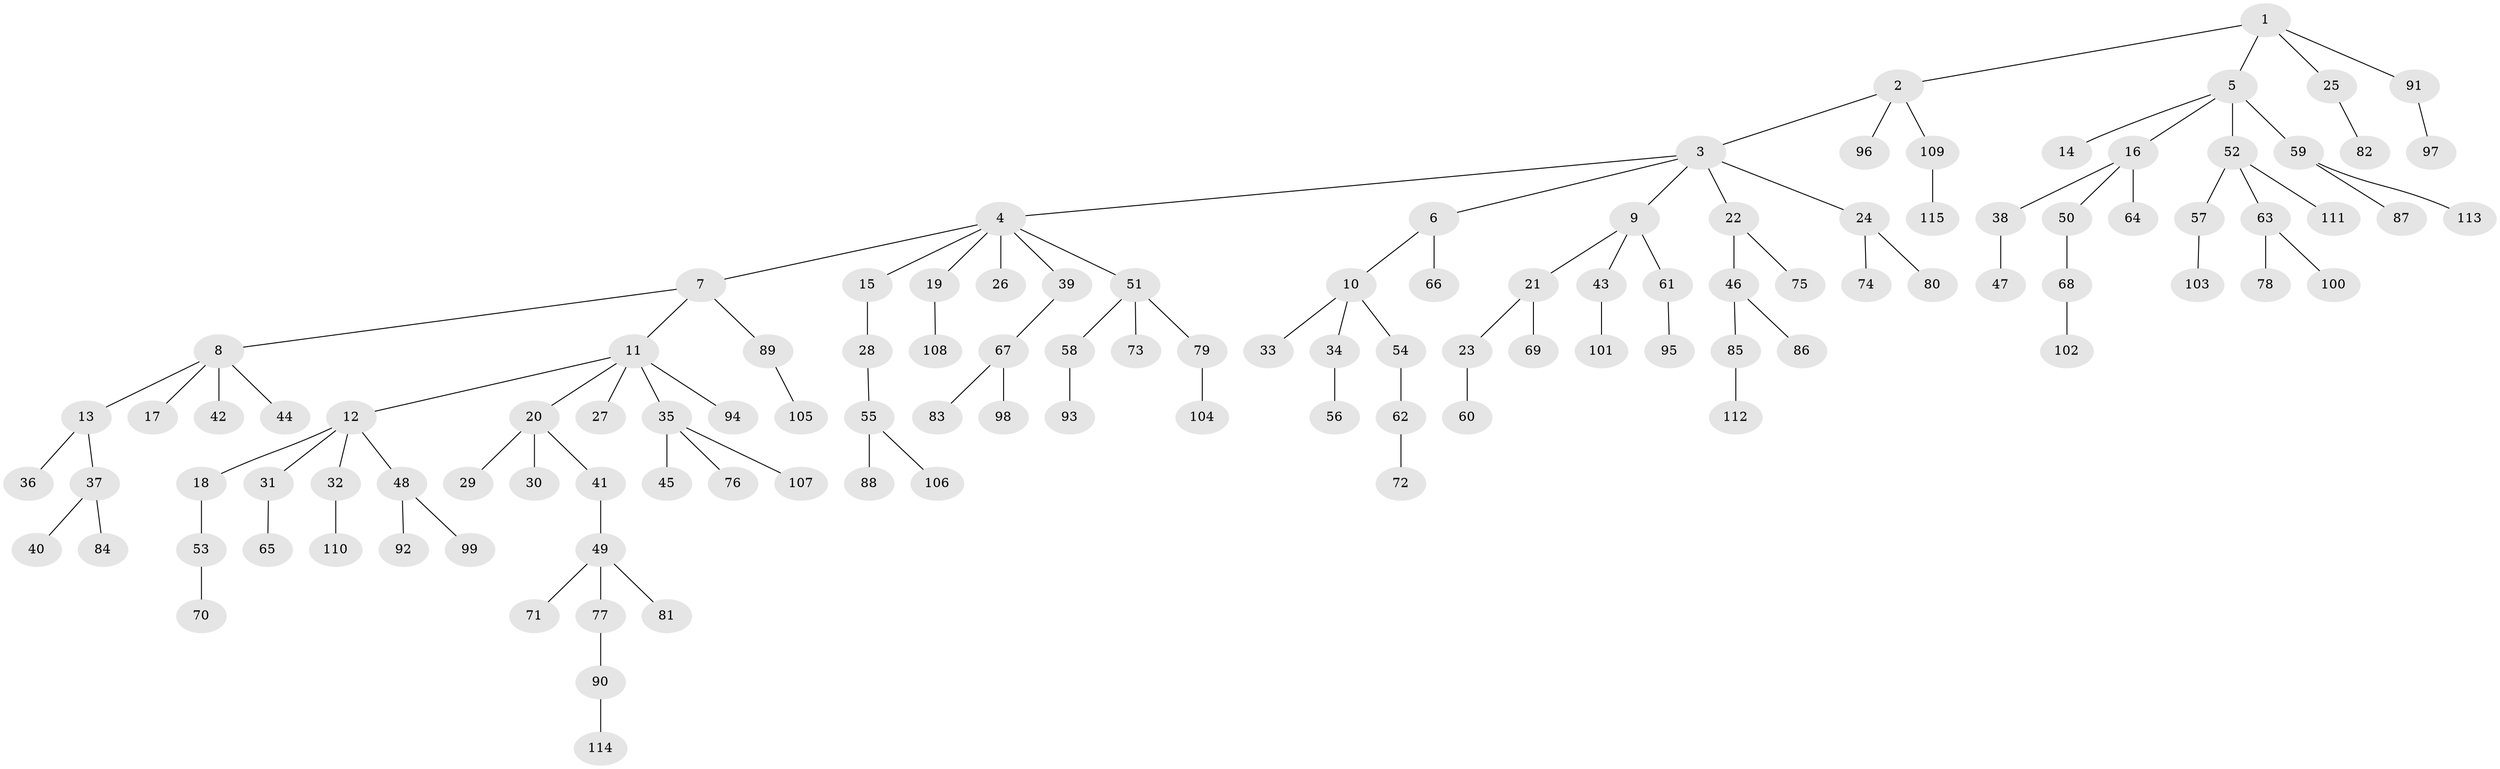// Generated by graph-tools (version 1.1) at 2025/26/03/09/25 03:26:22]
// undirected, 115 vertices, 114 edges
graph export_dot {
graph [start="1"]
  node [color=gray90,style=filled];
  1;
  2;
  3;
  4;
  5;
  6;
  7;
  8;
  9;
  10;
  11;
  12;
  13;
  14;
  15;
  16;
  17;
  18;
  19;
  20;
  21;
  22;
  23;
  24;
  25;
  26;
  27;
  28;
  29;
  30;
  31;
  32;
  33;
  34;
  35;
  36;
  37;
  38;
  39;
  40;
  41;
  42;
  43;
  44;
  45;
  46;
  47;
  48;
  49;
  50;
  51;
  52;
  53;
  54;
  55;
  56;
  57;
  58;
  59;
  60;
  61;
  62;
  63;
  64;
  65;
  66;
  67;
  68;
  69;
  70;
  71;
  72;
  73;
  74;
  75;
  76;
  77;
  78;
  79;
  80;
  81;
  82;
  83;
  84;
  85;
  86;
  87;
  88;
  89;
  90;
  91;
  92;
  93;
  94;
  95;
  96;
  97;
  98;
  99;
  100;
  101;
  102;
  103;
  104;
  105;
  106;
  107;
  108;
  109;
  110;
  111;
  112;
  113;
  114;
  115;
  1 -- 2;
  1 -- 5;
  1 -- 25;
  1 -- 91;
  2 -- 3;
  2 -- 96;
  2 -- 109;
  3 -- 4;
  3 -- 6;
  3 -- 9;
  3 -- 22;
  3 -- 24;
  4 -- 7;
  4 -- 15;
  4 -- 19;
  4 -- 26;
  4 -- 39;
  4 -- 51;
  5 -- 14;
  5 -- 16;
  5 -- 52;
  5 -- 59;
  6 -- 10;
  6 -- 66;
  7 -- 8;
  7 -- 11;
  7 -- 89;
  8 -- 13;
  8 -- 17;
  8 -- 42;
  8 -- 44;
  9 -- 21;
  9 -- 43;
  9 -- 61;
  10 -- 33;
  10 -- 34;
  10 -- 54;
  11 -- 12;
  11 -- 20;
  11 -- 27;
  11 -- 35;
  11 -- 94;
  12 -- 18;
  12 -- 31;
  12 -- 32;
  12 -- 48;
  13 -- 36;
  13 -- 37;
  15 -- 28;
  16 -- 38;
  16 -- 50;
  16 -- 64;
  18 -- 53;
  19 -- 108;
  20 -- 29;
  20 -- 30;
  20 -- 41;
  21 -- 23;
  21 -- 69;
  22 -- 46;
  22 -- 75;
  23 -- 60;
  24 -- 74;
  24 -- 80;
  25 -- 82;
  28 -- 55;
  31 -- 65;
  32 -- 110;
  34 -- 56;
  35 -- 45;
  35 -- 76;
  35 -- 107;
  37 -- 40;
  37 -- 84;
  38 -- 47;
  39 -- 67;
  41 -- 49;
  43 -- 101;
  46 -- 85;
  46 -- 86;
  48 -- 92;
  48 -- 99;
  49 -- 71;
  49 -- 77;
  49 -- 81;
  50 -- 68;
  51 -- 58;
  51 -- 73;
  51 -- 79;
  52 -- 57;
  52 -- 63;
  52 -- 111;
  53 -- 70;
  54 -- 62;
  55 -- 88;
  55 -- 106;
  57 -- 103;
  58 -- 93;
  59 -- 87;
  59 -- 113;
  61 -- 95;
  62 -- 72;
  63 -- 78;
  63 -- 100;
  67 -- 83;
  67 -- 98;
  68 -- 102;
  77 -- 90;
  79 -- 104;
  85 -- 112;
  89 -- 105;
  90 -- 114;
  91 -- 97;
  109 -- 115;
}
